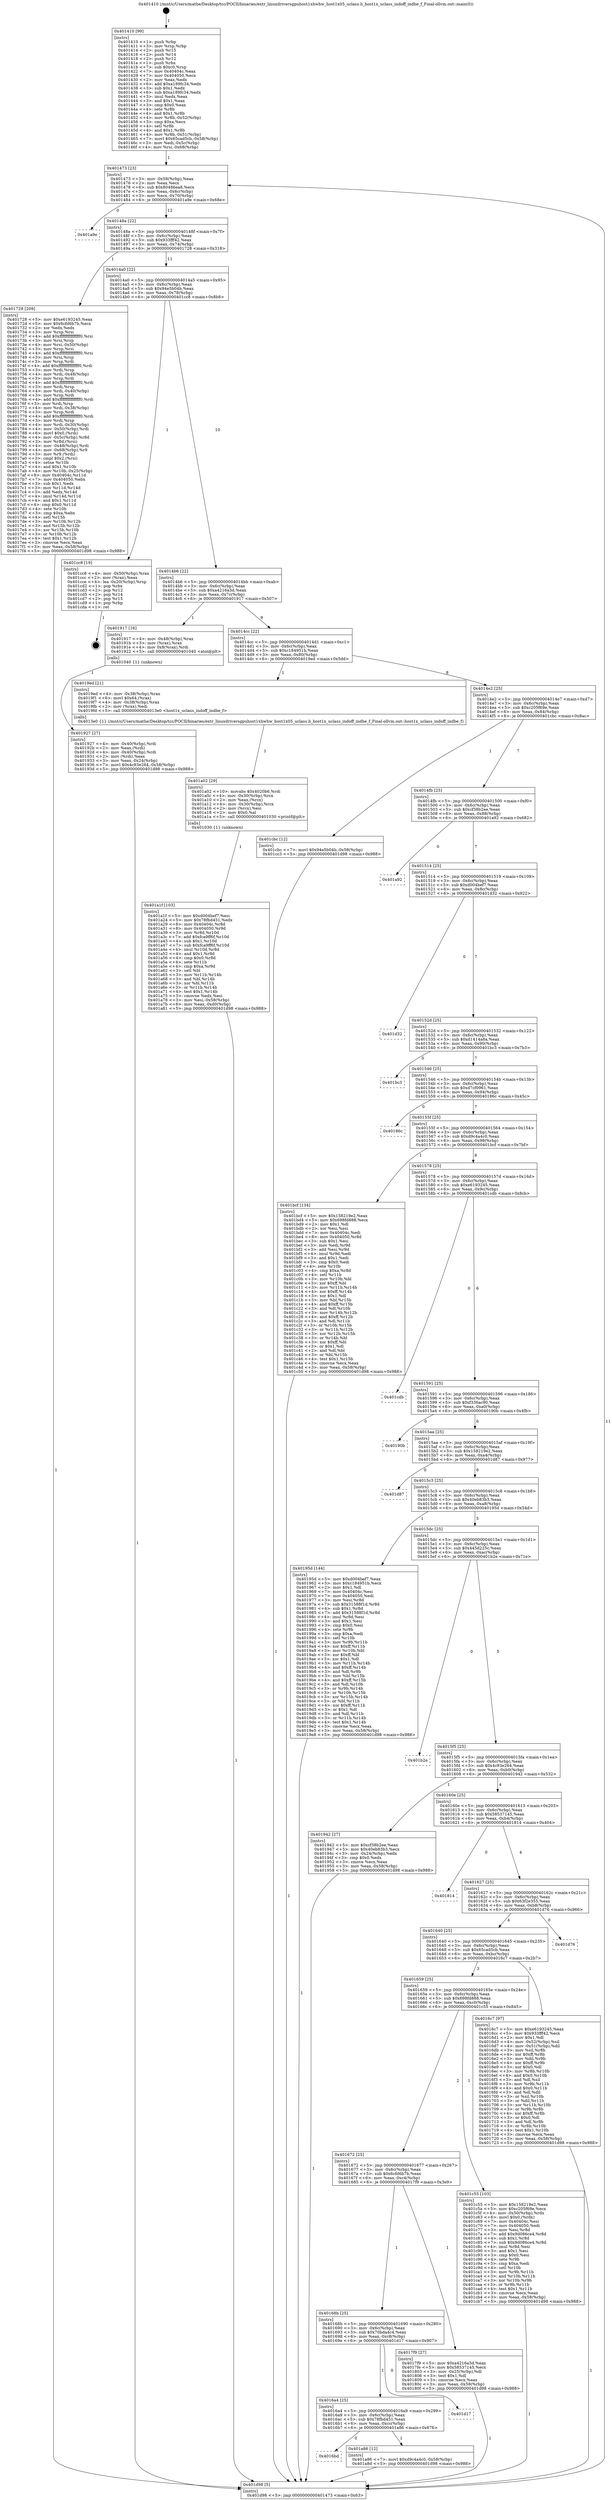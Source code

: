 digraph "0x401410" {
  label = "0x401410 (/mnt/c/Users/mathe/Desktop/tcc/POCII/binaries/extr_linuxdriversgpuhost1xhwhw_host1x05_uclass.h_host1x_uclass_indoff_indbe_f_Final-ollvm.out::main(0))"
  labelloc = "t"
  node[shape=record]

  Entry [label="",width=0.3,height=0.3,shape=circle,fillcolor=black,style=filled]
  "0x401473" [label="{
     0x401473 [23]\l
     | [instrs]\l
     &nbsp;&nbsp;0x401473 \<+3\>: mov -0x58(%rbp),%eax\l
     &nbsp;&nbsp;0x401476 \<+2\>: mov %eax,%ecx\l
     &nbsp;&nbsp;0x401478 \<+6\>: sub $0x80486ea8,%ecx\l
     &nbsp;&nbsp;0x40147e \<+3\>: mov %eax,-0x6c(%rbp)\l
     &nbsp;&nbsp;0x401481 \<+3\>: mov %ecx,-0x70(%rbp)\l
     &nbsp;&nbsp;0x401484 \<+6\>: je 0000000000401a9e \<main+0x68e\>\l
  }"]
  "0x401a9e" [label="{
     0x401a9e\l
  }", style=dashed]
  "0x40148a" [label="{
     0x40148a [22]\l
     | [instrs]\l
     &nbsp;&nbsp;0x40148a \<+5\>: jmp 000000000040148f \<main+0x7f\>\l
     &nbsp;&nbsp;0x40148f \<+3\>: mov -0x6c(%rbp),%eax\l
     &nbsp;&nbsp;0x401492 \<+5\>: sub $0x933fff42,%eax\l
     &nbsp;&nbsp;0x401497 \<+3\>: mov %eax,-0x74(%rbp)\l
     &nbsp;&nbsp;0x40149a \<+6\>: je 0000000000401728 \<main+0x318\>\l
  }"]
  Exit [label="",width=0.3,height=0.3,shape=circle,fillcolor=black,style=filled,peripheries=2]
  "0x401728" [label="{
     0x401728 [209]\l
     | [instrs]\l
     &nbsp;&nbsp;0x401728 \<+5\>: mov $0xe6193245,%eax\l
     &nbsp;&nbsp;0x40172d \<+5\>: mov $0x6cfd6b7b,%ecx\l
     &nbsp;&nbsp;0x401732 \<+2\>: xor %edx,%edx\l
     &nbsp;&nbsp;0x401734 \<+3\>: mov %rsp,%rsi\l
     &nbsp;&nbsp;0x401737 \<+4\>: add $0xfffffffffffffff0,%rsi\l
     &nbsp;&nbsp;0x40173b \<+3\>: mov %rsi,%rsp\l
     &nbsp;&nbsp;0x40173e \<+4\>: mov %rsi,-0x50(%rbp)\l
     &nbsp;&nbsp;0x401742 \<+3\>: mov %rsp,%rsi\l
     &nbsp;&nbsp;0x401745 \<+4\>: add $0xfffffffffffffff0,%rsi\l
     &nbsp;&nbsp;0x401749 \<+3\>: mov %rsi,%rsp\l
     &nbsp;&nbsp;0x40174c \<+3\>: mov %rsp,%rdi\l
     &nbsp;&nbsp;0x40174f \<+4\>: add $0xfffffffffffffff0,%rdi\l
     &nbsp;&nbsp;0x401753 \<+3\>: mov %rdi,%rsp\l
     &nbsp;&nbsp;0x401756 \<+4\>: mov %rdi,-0x48(%rbp)\l
     &nbsp;&nbsp;0x40175a \<+3\>: mov %rsp,%rdi\l
     &nbsp;&nbsp;0x40175d \<+4\>: add $0xfffffffffffffff0,%rdi\l
     &nbsp;&nbsp;0x401761 \<+3\>: mov %rdi,%rsp\l
     &nbsp;&nbsp;0x401764 \<+4\>: mov %rdi,-0x40(%rbp)\l
     &nbsp;&nbsp;0x401768 \<+3\>: mov %rsp,%rdi\l
     &nbsp;&nbsp;0x40176b \<+4\>: add $0xfffffffffffffff0,%rdi\l
     &nbsp;&nbsp;0x40176f \<+3\>: mov %rdi,%rsp\l
     &nbsp;&nbsp;0x401772 \<+4\>: mov %rdi,-0x38(%rbp)\l
     &nbsp;&nbsp;0x401776 \<+3\>: mov %rsp,%rdi\l
     &nbsp;&nbsp;0x401779 \<+4\>: add $0xfffffffffffffff0,%rdi\l
     &nbsp;&nbsp;0x40177d \<+3\>: mov %rdi,%rsp\l
     &nbsp;&nbsp;0x401780 \<+4\>: mov %rdi,-0x30(%rbp)\l
     &nbsp;&nbsp;0x401784 \<+4\>: mov -0x50(%rbp),%rdi\l
     &nbsp;&nbsp;0x401788 \<+6\>: movl $0x0,(%rdi)\l
     &nbsp;&nbsp;0x40178e \<+4\>: mov -0x5c(%rbp),%r8d\l
     &nbsp;&nbsp;0x401792 \<+3\>: mov %r8d,(%rsi)\l
     &nbsp;&nbsp;0x401795 \<+4\>: mov -0x48(%rbp),%rdi\l
     &nbsp;&nbsp;0x401799 \<+4\>: mov -0x68(%rbp),%r9\l
     &nbsp;&nbsp;0x40179d \<+3\>: mov %r9,(%rdi)\l
     &nbsp;&nbsp;0x4017a0 \<+3\>: cmpl $0x2,(%rsi)\l
     &nbsp;&nbsp;0x4017a3 \<+4\>: setne %r10b\l
     &nbsp;&nbsp;0x4017a7 \<+4\>: and $0x1,%r10b\l
     &nbsp;&nbsp;0x4017ab \<+4\>: mov %r10b,-0x25(%rbp)\l
     &nbsp;&nbsp;0x4017af \<+8\>: mov 0x40404c,%r11d\l
     &nbsp;&nbsp;0x4017b7 \<+7\>: mov 0x404050,%ebx\l
     &nbsp;&nbsp;0x4017be \<+3\>: sub $0x1,%edx\l
     &nbsp;&nbsp;0x4017c1 \<+3\>: mov %r11d,%r14d\l
     &nbsp;&nbsp;0x4017c4 \<+3\>: add %edx,%r14d\l
     &nbsp;&nbsp;0x4017c7 \<+4\>: imul %r14d,%r11d\l
     &nbsp;&nbsp;0x4017cb \<+4\>: and $0x1,%r11d\l
     &nbsp;&nbsp;0x4017cf \<+4\>: cmp $0x0,%r11d\l
     &nbsp;&nbsp;0x4017d3 \<+4\>: sete %r10b\l
     &nbsp;&nbsp;0x4017d7 \<+3\>: cmp $0xa,%ebx\l
     &nbsp;&nbsp;0x4017da \<+4\>: setl %r15b\l
     &nbsp;&nbsp;0x4017de \<+3\>: mov %r10b,%r12b\l
     &nbsp;&nbsp;0x4017e1 \<+3\>: and %r15b,%r12b\l
     &nbsp;&nbsp;0x4017e4 \<+3\>: xor %r15b,%r10b\l
     &nbsp;&nbsp;0x4017e7 \<+3\>: or %r10b,%r12b\l
     &nbsp;&nbsp;0x4017ea \<+4\>: test $0x1,%r12b\l
     &nbsp;&nbsp;0x4017ee \<+3\>: cmovne %ecx,%eax\l
     &nbsp;&nbsp;0x4017f1 \<+3\>: mov %eax,-0x58(%rbp)\l
     &nbsp;&nbsp;0x4017f4 \<+5\>: jmp 0000000000401d98 \<main+0x988\>\l
  }"]
  "0x4014a0" [label="{
     0x4014a0 [22]\l
     | [instrs]\l
     &nbsp;&nbsp;0x4014a0 \<+5\>: jmp 00000000004014a5 \<main+0x95\>\l
     &nbsp;&nbsp;0x4014a5 \<+3\>: mov -0x6c(%rbp),%eax\l
     &nbsp;&nbsp;0x4014a8 \<+5\>: sub $0x94e5b04b,%eax\l
     &nbsp;&nbsp;0x4014ad \<+3\>: mov %eax,-0x78(%rbp)\l
     &nbsp;&nbsp;0x4014b0 \<+6\>: je 0000000000401cc8 \<main+0x8b8\>\l
  }"]
  "0x4016bd" [label="{
     0x4016bd\l
  }", style=dashed]
  "0x401cc8" [label="{
     0x401cc8 [19]\l
     | [instrs]\l
     &nbsp;&nbsp;0x401cc8 \<+4\>: mov -0x50(%rbp),%rax\l
     &nbsp;&nbsp;0x401ccc \<+2\>: mov (%rax),%eax\l
     &nbsp;&nbsp;0x401cce \<+4\>: lea -0x20(%rbp),%rsp\l
     &nbsp;&nbsp;0x401cd2 \<+1\>: pop %rbx\l
     &nbsp;&nbsp;0x401cd3 \<+2\>: pop %r12\l
     &nbsp;&nbsp;0x401cd5 \<+2\>: pop %r14\l
     &nbsp;&nbsp;0x401cd7 \<+2\>: pop %r15\l
     &nbsp;&nbsp;0x401cd9 \<+1\>: pop %rbp\l
     &nbsp;&nbsp;0x401cda \<+1\>: ret\l
  }"]
  "0x4014b6" [label="{
     0x4014b6 [22]\l
     | [instrs]\l
     &nbsp;&nbsp;0x4014b6 \<+5\>: jmp 00000000004014bb \<main+0xab\>\l
     &nbsp;&nbsp;0x4014bb \<+3\>: mov -0x6c(%rbp),%eax\l
     &nbsp;&nbsp;0x4014be \<+5\>: sub $0xa4216a3d,%eax\l
     &nbsp;&nbsp;0x4014c3 \<+3\>: mov %eax,-0x7c(%rbp)\l
     &nbsp;&nbsp;0x4014c6 \<+6\>: je 0000000000401917 \<main+0x507\>\l
  }"]
  "0x401a86" [label="{
     0x401a86 [12]\l
     | [instrs]\l
     &nbsp;&nbsp;0x401a86 \<+7\>: movl $0xd9c4a4c0,-0x58(%rbp)\l
     &nbsp;&nbsp;0x401a8d \<+5\>: jmp 0000000000401d98 \<main+0x988\>\l
  }"]
  "0x401917" [label="{
     0x401917 [16]\l
     | [instrs]\l
     &nbsp;&nbsp;0x401917 \<+4\>: mov -0x48(%rbp),%rax\l
     &nbsp;&nbsp;0x40191b \<+3\>: mov (%rax),%rax\l
     &nbsp;&nbsp;0x40191e \<+4\>: mov 0x8(%rax),%rdi\l
     &nbsp;&nbsp;0x401922 \<+5\>: call 0000000000401040 \<atoi@plt\>\l
     | [calls]\l
     &nbsp;&nbsp;0x401040 \{1\} (unknown)\l
  }"]
  "0x4014cc" [label="{
     0x4014cc [22]\l
     | [instrs]\l
     &nbsp;&nbsp;0x4014cc \<+5\>: jmp 00000000004014d1 \<main+0xc1\>\l
     &nbsp;&nbsp;0x4014d1 \<+3\>: mov -0x6c(%rbp),%eax\l
     &nbsp;&nbsp;0x4014d4 \<+5\>: sub $0xc184951b,%eax\l
     &nbsp;&nbsp;0x4014d9 \<+3\>: mov %eax,-0x80(%rbp)\l
     &nbsp;&nbsp;0x4014dc \<+6\>: je 00000000004019ed \<main+0x5dd\>\l
  }"]
  "0x4016a4" [label="{
     0x4016a4 [25]\l
     | [instrs]\l
     &nbsp;&nbsp;0x4016a4 \<+5\>: jmp 00000000004016a9 \<main+0x299\>\l
     &nbsp;&nbsp;0x4016a9 \<+3\>: mov -0x6c(%rbp),%eax\l
     &nbsp;&nbsp;0x4016ac \<+5\>: sub $0x78fbd451,%eax\l
     &nbsp;&nbsp;0x4016b1 \<+6\>: mov %eax,-0xcc(%rbp)\l
     &nbsp;&nbsp;0x4016b7 \<+6\>: je 0000000000401a86 \<main+0x676\>\l
  }"]
  "0x4019ed" [label="{
     0x4019ed [21]\l
     | [instrs]\l
     &nbsp;&nbsp;0x4019ed \<+4\>: mov -0x38(%rbp),%rax\l
     &nbsp;&nbsp;0x4019f1 \<+6\>: movl $0x64,(%rax)\l
     &nbsp;&nbsp;0x4019f7 \<+4\>: mov -0x38(%rbp),%rax\l
     &nbsp;&nbsp;0x4019fb \<+2\>: mov (%rax),%edi\l
     &nbsp;&nbsp;0x4019fd \<+5\>: call 00000000004013e0 \<host1x_uclass_indoff_indbe_f\>\l
     | [calls]\l
     &nbsp;&nbsp;0x4013e0 \{1\} (/mnt/c/Users/mathe/Desktop/tcc/POCII/binaries/extr_linuxdriversgpuhost1xhwhw_host1x05_uclass.h_host1x_uclass_indoff_indbe_f_Final-ollvm.out::host1x_uclass_indoff_indbe_f)\l
  }"]
  "0x4014e2" [label="{
     0x4014e2 [25]\l
     | [instrs]\l
     &nbsp;&nbsp;0x4014e2 \<+5\>: jmp 00000000004014e7 \<main+0xd7\>\l
     &nbsp;&nbsp;0x4014e7 \<+3\>: mov -0x6c(%rbp),%eax\l
     &nbsp;&nbsp;0x4014ea \<+5\>: sub $0xc205f69e,%eax\l
     &nbsp;&nbsp;0x4014ef \<+6\>: mov %eax,-0x84(%rbp)\l
     &nbsp;&nbsp;0x4014f5 \<+6\>: je 0000000000401cbc \<main+0x8ac\>\l
  }"]
  "0x401d17" [label="{
     0x401d17\l
  }", style=dashed]
  "0x401cbc" [label="{
     0x401cbc [12]\l
     | [instrs]\l
     &nbsp;&nbsp;0x401cbc \<+7\>: movl $0x94e5b04b,-0x58(%rbp)\l
     &nbsp;&nbsp;0x401cc3 \<+5\>: jmp 0000000000401d98 \<main+0x988\>\l
  }"]
  "0x4014fb" [label="{
     0x4014fb [25]\l
     | [instrs]\l
     &nbsp;&nbsp;0x4014fb \<+5\>: jmp 0000000000401500 \<main+0xf0\>\l
     &nbsp;&nbsp;0x401500 \<+3\>: mov -0x6c(%rbp),%eax\l
     &nbsp;&nbsp;0x401503 \<+5\>: sub $0xcf38b2ee,%eax\l
     &nbsp;&nbsp;0x401508 \<+6\>: mov %eax,-0x88(%rbp)\l
     &nbsp;&nbsp;0x40150e \<+6\>: je 0000000000401a92 \<main+0x682\>\l
  }"]
  "0x401a1f" [label="{
     0x401a1f [103]\l
     | [instrs]\l
     &nbsp;&nbsp;0x401a1f \<+5\>: mov $0xd004bef7,%esi\l
     &nbsp;&nbsp;0x401a24 \<+5\>: mov $0x78fbd451,%edx\l
     &nbsp;&nbsp;0x401a29 \<+8\>: mov 0x40404c,%r8d\l
     &nbsp;&nbsp;0x401a31 \<+8\>: mov 0x404050,%r9d\l
     &nbsp;&nbsp;0x401a39 \<+3\>: mov %r8d,%r10d\l
     &nbsp;&nbsp;0x401a3c \<+7\>: add $0xfca9ff6f,%r10d\l
     &nbsp;&nbsp;0x401a43 \<+4\>: sub $0x1,%r10d\l
     &nbsp;&nbsp;0x401a47 \<+7\>: sub $0xfca9ff6f,%r10d\l
     &nbsp;&nbsp;0x401a4e \<+4\>: imul %r10d,%r8d\l
     &nbsp;&nbsp;0x401a52 \<+4\>: and $0x1,%r8d\l
     &nbsp;&nbsp;0x401a56 \<+4\>: cmp $0x0,%r8d\l
     &nbsp;&nbsp;0x401a5a \<+4\>: sete %r11b\l
     &nbsp;&nbsp;0x401a5e \<+4\>: cmp $0xa,%r9d\l
     &nbsp;&nbsp;0x401a62 \<+3\>: setl %bl\l
     &nbsp;&nbsp;0x401a65 \<+3\>: mov %r11b,%r14b\l
     &nbsp;&nbsp;0x401a68 \<+3\>: and %bl,%r14b\l
     &nbsp;&nbsp;0x401a6b \<+3\>: xor %bl,%r11b\l
     &nbsp;&nbsp;0x401a6e \<+3\>: or %r11b,%r14b\l
     &nbsp;&nbsp;0x401a71 \<+4\>: test $0x1,%r14b\l
     &nbsp;&nbsp;0x401a75 \<+3\>: cmovne %edx,%esi\l
     &nbsp;&nbsp;0x401a78 \<+3\>: mov %esi,-0x58(%rbp)\l
     &nbsp;&nbsp;0x401a7b \<+6\>: mov %eax,-0xd0(%rbp)\l
     &nbsp;&nbsp;0x401a81 \<+5\>: jmp 0000000000401d98 \<main+0x988\>\l
  }"]
  "0x401a92" [label="{
     0x401a92\l
  }", style=dashed]
  "0x401514" [label="{
     0x401514 [25]\l
     | [instrs]\l
     &nbsp;&nbsp;0x401514 \<+5\>: jmp 0000000000401519 \<main+0x109\>\l
     &nbsp;&nbsp;0x401519 \<+3\>: mov -0x6c(%rbp),%eax\l
     &nbsp;&nbsp;0x40151c \<+5\>: sub $0xd004bef7,%eax\l
     &nbsp;&nbsp;0x401521 \<+6\>: mov %eax,-0x8c(%rbp)\l
     &nbsp;&nbsp;0x401527 \<+6\>: je 0000000000401d32 \<main+0x922\>\l
  }"]
  "0x401a02" [label="{
     0x401a02 [29]\l
     | [instrs]\l
     &nbsp;&nbsp;0x401a02 \<+10\>: movabs $0x4020b6,%rdi\l
     &nbsp;&nbsp;0x401a0c \<+4\>: mov -0x30(%rbp),%rcx\l
     &nbsp;&nbsp;0x401a10 \<+2\>: mov %eax,(%rcx)\l
     &nbsp;&nbsp;0x401a12 \<+4\>: mov -0x30(%rbp),%rcx\l
     &nbsp;&nbsp;0x401a16 \<+2\>: mov (%rcx),%esi\l
     &nbsp;&nbsp;0x401a18 \<+2\>: mov $0x0,%al\l
     &nbsp;&nbsp;0x401a1a \<+5\>: call 0000000000401030 \<printf@plt\>\l
     | [calls]\l
     &nbsp;&nbsp;0x401030 \{1\} (unknown)\l
  }"]
  "0x401d32" [label="{
     0x401d32\l
  }", style=dashed]
  "0x40152d" [label="{
     0x40152d [25]\l
     | [instrs]\l
     &nbsp;&nbsp;0x40152d \<+5\>: jmp 0000000000401532 \<main+0x122\>\l
     &nbsp;&nbsp;0x401532 \<+3\>: mov -0x6c(%rbp),%eax\l
     &nbsp;&nbsp;0x401535 \<+5\>: sub $0xd1414a8a,%eax\l
     &nbsp;&nbsp;0x40153a \<+6\>: mov %eax,-0x90(%rbp)\l
     &nbsp;&nbsp;0x401540 \<+6\>: je 0000000000401bc3 \<main+0x7b3\>\l
  }"]
  "0x401927" [label="{
     0x401927 [27]\l
     | [instrs]\l
     &nbsp;&nbsp;0x401927 \<+4\>: mov -0x40(%rbp),%rdi\l
     &nbsp;&nbsp;0x40192b \<+2\>: mov %eax,(%rdi)\l
     &nbsp;&nbsp;0x40192d \<+4\>: mov -0x40(%rbp),%rdi\l
     &nbsp;&nbsp;0x401931 \<+2\>: mov (%rdi),%eax\l
     &nbsp;&nbsp;0x401933 \<+3\>: mov %eax,-0x24(%rbp)\l
     &nbsp;&nbsp;0x401936 \<+7\>: movl $0x4c93e264,-0x58(%rbp)\l
     &nbsp;&nbsp;0x40193d \<+5\>: jmp 0000000000401d98 \<main+0x988\>\l
  }"]
  "0x401bc3" [label="{
     0x401bc3\l
  }", style=dashed]
  "0x401546" [label="{
     0x401546 [25]\l
     | [instrs]\l
     &nbsp;&nbsp;0x401546 \<+5\>: jmp 000000000040154b \<main+0x13b\>\l
     &nbsp;&nbsp;0x40154b \<+3\>: mov -0x6c(%rbp),%eax\l
     &nbsp;&nbsp;0x40154e \<+5\>: sub $0xd7cf0961,%eax\l
     &nbsp;&nbsp;0x401553 \<+6\>: mov %eax,-0x94(%rbp)\l
     &nbsp;&nbsp;0x401559 \<+6\>: je 000000000040186c \<main+0x45c\>\l
  }"]
  "0x40168b" [label="{
     0x40168b [25]\l
     | [instrs]\l
     &nbsp;&nbsp;0x40168b \<+5\>: jmp 0000000000401690 \<main+0x280\>\l
     &nbsp;&nbsp;0x401690 \<+3\>: mov -0x6c(%rbp),%eax\l
     &nbsp;&nbsp;0x401693 \<+5\>: sub $0x70bda4c4,%eax\l
     &nbsp;&nbsp;0x401698 \<+6\>: mov %eax,-0xc8(%rbp)\l
     &nbsp;&nbsp;0x40169e \<+6\>: je 0000000000401d17 \<main+0x907\>\l
  }"]
  "0x40186c" [label="{
     0x40186c\l
  }", style=dashed]
  "0x40155f" [label="{
     0x40155f [25]\l
     | [instrs]\l
     &nbsp;&nbsp;0x40155f \<+5\>: jmp 0000000000401564 \<main+0x154\>\l
     &nbsp;&nbsp;0x401564 \<+3\>: mov -0x6c(%rbp),%eax\l
     &nbsp;&nbsp;0x401567 \<+5\>: sub $0xd9c4a4c0,%eax\l
     &nbsp;&nbsp;0x40156c \<+6\>: mov %eax,-0x98(%rbp)\l
     &nbsp;&nbsp;0x401572 \<+6\>: je 0000000000401bcf \<main+0x7bf\>\l
  }"]
  "0x4017f9" [label="{
     0x4017f9 [27]\l
     | [instrs]\l
     &nbsp;&nbsp;0x4017f9 \<+5\>: mov $0xa4216a3d,%eax\l
     &nbsp;&nbsp;0x4017fe \<+5\>: mov $0x58537145,%ecx\l
     &nbsp;&nbsp;0x401803 \<+3\>: mov -0x25(%rbp),%dl\l
     &nbsp;&nbsp;0x401806 \<+3\>: test $0x1,%dl\l
     &nbsp;&nbsp;0x401809 \<+3\>: cmovne %ecx,%eax\l
     &nbsp;&nbsp;0x40180c \<+3\>: mov %eax,-0x58(%rbp)\l
     &nbsp;&nbsp;0x40180f \<+5\>: jmp 0000000000401d98 \<main+0x988\>\l
  }"]
  "0x401bcf" [label="{
     0x401bcf [134]\l
     | [instrs]\l
     &nbsp;&nbsp;0x401bcf \<+5\>: mov $0x158219e2,%eax\l
     &nbsp;&nbsp;0x401bd4 \<+5\>: mov $0x698fd888,%ecx\l
     &nbsp;&nbsp;0x401bd9 \<+2\>: mov $0x1,%dl\l
     &nbsp;&nbsp;0x401bdb \<+2\>: xor %esi,%esi\l
     &nbsp;&nbsp;0x401bdd \<+7\>: mov 0x40404c,%edi\l
     &nbsp;&nbsp;0x401be4 \<+8\>: mov 0x404050,%r8d\l
     &nbsp;&nbsp;0x401bec \<+3\>: sub $0x1,%esi\l
     &nbsp;&nbsp;0x401bef \<+3\>: mov %edi,%r9d\l
     &nbsp;&nbsp;0x401bf2 \<+3\>: add %esi,%r9d\l
     &nbsp;&nbsp;0x401bf5 \<+4\>: imul %r9d,%edi\l
     &nbsp;&nbsp;0x401bf9 \<+3\>: and $0x1,%edi\l
     &nbsp;&nbsp;0x401bfc \<+3\>: cmp $0x0,%edi\l
     &nbsp;&nbsp;0x401bff \<+4\>: sete %r10b\l
     &nbsp;&nbsp;0x401c03 \<+4\>: cmp $0xa,%r8d\l
     &nbsp;&nbsp;0x401c07 \<+4\>: setl %r11b\l
     &nbsp;&nbsp;0x401c0b \<+3\>: mov %r10b,%bl\l
     &nbsp;&nbsp;0x401c0e \<+3\>: xor $0xff,%bl\l
     &nbsp;&nbsp;0x401c11 \<+3\>: mov %r11b,%r14b\l
     &nbsp;&nbsp;0x401c14 \<+4\>: xor $0xff,%r14b\l
     &nbsp;&nbsp;0x401c18 \<+3\>: xor $0x1,%dl\l
     &nbsp;&nbsp;0x401c1b \<+3\>: mov %bl,%r15b\l
     &nbsp;&nbsp;0x401c1e \<+4\>: and $0xff,%r15b\l
     &nbsp;&nbsp;0x401c22 \<+3\>: and %dl,%r10b\l
     &nbsp;&nbsp;0x401c25 \<+3\>: mov %r14b,%r12b\l
     &nbsp;&nbsp;0x401c28 \<+4\>: and $0xff,%r12b\l
     &nbsp;&nbsp;0x401c2c \<+3\>: and %dl,%r11b\l
     &nbsp;&nbsp;0x401c2f \<+3\>: or %r10b,%r15b\l
     &nbsp;&nbsp;0x401c32 \<+3\>: or %r11b,%r12b\l
     &nbsp;&nbsp;0x401c35 \<+3\>: xor %r12b,%r15b\l
     &nbsp;&nbsp;0x401c38 \<+3\>: or %r14b,%bl\l
     &nbsp;&nbsp;0x401c3b \<+3\>: xor $0xff,%bl\l
     &nbsp;&nbsp;0x401c3e \<+3\>: or $0x1,%dl\l
     &nbsp;&nbsp;0x401c41 \<+2\>: and %dl,%bl\l
     &nbsp;&nbsp;0x401c43 \<+3\>: or %bl,%r15b\l
     &nbsp;&nbsp;0x401c46 \<+4\>: test $0x1,%r15b\l
     &nbsp;&nbsp;0x401c4a \<+3\>: cmovne %ecx,%eax\l
     &nbsp;&nbsp;0x401c4d \<+3\>: mov %eax,-0x58(%rbp)\l
     &nbsp;&nbsp;0x401c50 \<+5\>: jmp 0000000000401d98 \<main+0x988\>\l
  }"]
  "0x401578" [label="{
     0x401578 [25]\l
     | [instrs]\l
     &nbsp;&nbsp;0x401578 \<+5\>: jmp 000000000040157d \<main+0x16d\>\l
     &nbsp;&nbsp;0x40157d \<+3\>: mov -0x6c(%rbp),%eax\l
     &nbsp;&nbsp;0x401580 \<+5\>: sub $0xe6193245,%eax\l
     &nbsp;&nbsp;0x401585 \<+6\>: mov %eax,-0x9c(%rbp)\l
     &nbsp;&nbsp;0x40158b \<+6\>: je 0000000000401cdb \<main+0x8cb\>\l
  }"]
  "0x401672" [label="{
     0x401672 [25]\l
     | [instrs]\l
     &nbsp;&nbsp;0x401672 \<+5\>: jmp 0000000000401677 \<main+0x267\>\l
     &nbsp;&nbsp;0x401677 \<+3\>: mov -0x6c(%rbp),%eax\l
     &nbsp;&nbsp;0x40167a \<+5\>: sub $0x6cfd6b7b,%eax\l
     &nbsp;&nbsp;0x40167f \<+6\>: mov %eax,-0xc4(%rbp)\l
     &nbsp;&nbsp;0x401685 \<+6\>: je 00000000004017f9 \<main+0x3e9\>\l
  }"]
  "0x401cdb" [label="{
     0x401cdb\l
  }", style=dashed]
  "0x401591" [label="{
     0x401591 [25]\l
     | [instrs]\l
     &nbsp;&nbsp;0x401591 \<+5\>: jmp 0000000000401596 \<main+0x186\>\l
     &nbsp;&nbsp;0x401596 \<+3\>: mov -0x6c(%rbp),%eax\l
     &nbsp;&nbsp;0x401599 \<+5\>: sub $0xf336ac90,%eax\l
     &nbsp;&nbsp;0x40159e \<+6\>: mov %eax,-0xa0(%rbp)\l
     &nbsp;&nbsp;0x4015a4 \<+6\>: je 000000000040190b \<main+0x4fb\>\l
  }"]
  "0x401c55" [label="{
     0x401c55 [103]\l
     | [instrs]\l
     &nbsp;&nbsp;0x401c55 \<+5\>: mov $0x158219e2,%eax\l
     &nbsp;&nbsp;0x401c5a \<+5\>: mov $0xc205f69e,%ecx\l
     &nbsp;&nbsp;0x401c5f \<+4\>: mov -0x50(%rbp),%rdx\l
     &nbsp;&nbsp;0x401c63 \<+6\>: movl $0x0,(%rdx)\l
     &nbsp;&nbsp;0x401c69 \<+7\>: mov 0x40404c,%esi\l
     &nbsp;&nbsp;0x401c70 \<+7\>: mov 0x404050,%edi\l
     &nbsp;&nbsp;0x401c77 \<+3\>: mov %esi,%r8d\l
     &nbsp;&nbsp;0x401c7a \<+7\>: add $0x9d086ce4,%r8d\l
     &nbsp;&nbsp;0x401c81 \<+4\>: sub $0x1,%r8d\l
     &nbsp;&nbsp;0x401c85 \<+7\>: sub $0x9d086ce4,%r8d\l
     &nbsp;&nbsp;0x401c8c \<+4\>: imul %r8d,%esi\l
     &nbsp;&nbsp;0x401c90 \<+3\>: and $0x1,%esi\l
     &nbsp;&nbsp;0x401c93 \<+3\>: cmp $0x0,%esi\l
     &nbsp;&nbsp;0x401c96 \<+4\>: sete %r9b\l
     &nbsp;&nbsp;0x401c9a \<+3\>: cmp $0xa,%edi\l
     &nbsp;&nbsp;0x401c9d \<+4\>: setl %r10b\l
     &nbsp;&nbsp;0x401ca1 \<+3\>: mov %r9b,%r11b\l
     &nbsp;&nbsp;0x401ca4 \<+3\>: and %r10b,%r11b\l
     &nbsp;&nbsp;0x401ca7 \<+3\>: xor %r10b,%r9b\l
     &nbsp;&nbsp;0x401caa \<+3\>: or %r9b,%r11b\l
     &nbsp;&nbsp;0x401cad \<+4\>: test $0x1,%r11b\l
     &nbsp;&nbsp;0x401cb1 \<+3\>: cmovne %ecx,%eax\l
     &nbsp;&nbsp;0x401cb4 \<+3\>: mov %eax,-0x58(%rbp)\l
     &nbsp;&nbsp;0x401cb7 \<+5\>: jmp 0000000000401d98 \<main+0x988\>\l
  }"]
  "0x40190b" [label="{
     0x40190b\l
  }", style=dashed]
  "0x4015aa" [label="{
     0x4015aa [25]\l
     | [instrs]\l
     &nbsp;&nbsp;0x4015aa \<+5\>: jmp 00000000004015af \<main+0x19f\>\l
     &nbsp;&nbsp;0x4015af \<+3\>: mov -0x6c(%rbp),%eax\l
     &nbsp;&nbsp;0x4015b2 \<+5\>: sub $0x158219e2,%eax\l
     &nbsp;&nbsp;0x4015b7 \<+6\>: mov %eax,-0xa4(%rbp)\l
     &nbsp;&nbsp;0x4015bd \<+6\>: je 0000000000401d87 \<main+0x977\>\l
  }"]
  "0x401410" [label="{
     0x401410 [99]\l
     | [instrs]\l
     &nbsp;&nbsp;0x401410 \<+1\>: push %rbp\l
     &nbsp;&nbsp;0x401411 \<+3\>: mov %rsp,%rbp\l
     &nbsp;&nbsp;0x401414 \<+2\>: push %r15\l
     &nbsp;&nbsp;0x401416 \<+2\>: push %r14\l
     &nbsp;&nbsp;0x401418 \<+2\>: push %r12\l
     &nbsp;&nbsp;0x40141a \<+1\>: push %rbx\l
     &nbsp;&nbsp;0x40141b \<+7\>: sub $0xc0,%rsp\l
     &nbsp;&nbsp;0x401422 \<+7\>: mov 0x40404c,%eax\l
     &nbsp;&nbsp;0x401429 \<+7\>: mov 0x404050,%ecx\l
     &nbsp;&nbsp;0x401430 \<+2\>: mov %eax,%edx\l
     &nbsp;&nbsp;0x401432 \<+6\>: add $0xa189fc34,%edx\l
     &nbsp;&nbsp;0x401438 \<+3\>: sub $0x1,%edx\l
     &nbsp;&nbsp;0x40143b \<+6\>: sub $0xa189fc34,%edx\l
     &nbsp;&nbsp;0x401441 \<+3\>: imul %edx,%eax\l
     &nbsp;&nbsp;0x401444 \<+3\>: and $0x1,%eax\l
     &nbsp;&nbsp;0x401447 \<+3\>: cmp $0x0,%eax\l
     &nbsp;&nbsp;0x40144a \<+4\>: sete %r8b\l
     &nbsp;&nbsp;0x40144e \<+4\>: and $0x1,%r8b\l
     &nbsp;&nbsp;0x401452 \<+4\>: mov %r8b,-0x52(%rbp)\l
     &nbsp;&nbsp;0x401456 \<+3\>: cmp $0xa,%ecx\l
     &nbsp;&nbsp;0x401459 \<+4\>: setl %r8b\l
     &nbsp;&nbsp;0x40145d \<+4\>: and $0x1,%r8b\l
     &nbsp;&nbsp;0x401461 \<+4\>: mov %r8b,-0x51(%rbp)\l
     &nbsp;&nbsp;0x401465 \<+7\>: movl $0x65cad5cb,-0x58(%rbp)\l
     &nbsp;&nbsp;0x40146c \<+3\>: mov %edi,-0x5c(%rbp)\l
     &nbsp;&nbsp;0x40146f \<+4\>: mov %rsi,-0x68(%rbp)\l
  }"]
  "0x401d87" [label="{
     0x401d87\l
  }", style=dashed]
  "0x4015c3" [label="{
     0x4015c3 [25]\l
     | [instrs]\l
     &nbsp;&nbsp;0x4015c3 \<+5\>: jmp 00000000004015c8 \<main+0x1b8\>\l
     &nbsp;&nbsp;0x4015c8 \<+3\>: mov -0x6c(%rbp),%eax\l
     &nbsp;&nbsp;0x4015cb \<+5\>: sub $0x40eb83b3,%eax\l
     &nbsp;&nbsp;0x4015d0 \<+6\>: mov %eax,-0xa8(%rbp)\l
     &nbsp;&nbsp;0x4015d6 \<+6\>: je 000000000040195d \<main+0x54d\>\l
  }"]
  "0x401d98" [label="{
     0x401d98 [5]\l
     | [instrs]\l
     &nbsp;&nbsp;0x401d98 \<+5\>: jmp 0000000000401473 \<main+0x63\>\l
  }"]
  "0x40195d" [label="{
     0x40195d [144]\l
     | [instrs]\l
     &nbsp;&nbsp;0x40195d \<+5\>: mov $0xd004bef7,%eax\l
     &nbsp;&nbsp;0x401962 \<+5\>: mov $0xc184951b,%ecx\l
     &nbsp;&nbsp;0x401967 \<+2\>: mov $0x1,%dl\l
     &nbsp;&nbsp;0x401969 \<+7\>: mov 0x40404c,%esi\l
     &nbsp;&nbsp;0x401970 \<+7\>: mov 0x404050,%edi\l
     &nbsp;&nbsp;0x401977 \<+3\>: mov %esi,%r8d\l
     &nbsp;&nbsp;0x40197a \<+7\>: sub $0x31588f1d,%r8d\l
     &nbsp;&nbsp;0x401981 \<+4\>: sub $0x1,%r8d\l
     &nbsp;&nbsp;0x401985 \<+7\>: add $0x31588f1d,%r8d\l
     &nbsp;&nbsp;0x40198c \<+4\>: imul %r8d,%esi\l
     &nbsp;&nbsp;0x401990 \<+3\>: and $0x1,%esi\l
     &nbsp;&nbsp;0x401993 \<+3\>: cmp $0x0,%esi\l
     &nbsp;&nbsp;0x401996 \<+4\>: sete %r9b\l
     &nbsp;&nbsp;0x40199a \<+3\>: cmp $0xa,%edi\l
     &nbsp;&nbsp;0x40199d \<+4\>: setl %r10b\l
     &nbsp;&nbsp;0x4019a1 \<+3\>: mov %r9b,%r11b\l
     &nbsp;&nbsp;0x4019a4 \<+4\>: xor $0xff,%r11b\l
     &nbsp;&nbsp;0x4019a8 \<+3\>: mov %r10b,%bl\l
     &nbsp;&nbsp;0x4019ab \<+3\>: xor $0xff,%bl\l
     &nbsp;&nbsp;0x4019ae \<+3\>: xor $0x1,%dl\l
     &nbsp;&nbsp;0x4019b1 \<+3\>: mov %r11b,%r14b\l
     &nbsp;&nbsp;0x4019b4 \<+4\>: and $0xff,%r14b\l
     &nbsp;&nbsp;0x4019b8 \<+3\>: and %dl,%r9b\l
     &nbsp;&nbsp;0x4019bb \<+3\>: mov %bl,%r15b\l
     &nbsp;&nbsp;0x4019be \<+4\>: and $0xff,%r15b\l
     &nbsp;&nbsp;0x4019c2 \<+3\>: and %dl,%r10b\l
     &nbsp;&nbsp;0x4019c5 \<+3\>: or %r9b,%r14b\l
     &nbsp;&nbsp;0x4019c8 \<+3\>: or %r10b,%r15b\l
     &nbsp;&nbsp;0x4019cb \<+3\>: xor %r15b,%r14b\l
     &nbsp;&nbsp;0x4019ce \<+3\>: or %bl,%r11b\l
     &nbsp;&nbsp;0x4019d1 \<+4\>: xor $0xff,%r11b\l
     &nbsp;&nbsp;0x4019d5 \<+3\>: or $0x1,%dl\l
     &nbsp;&nbsp;0x4019d8 \<+3\>: and %dl,%r11b\l
     &nbsp;&nbsp;0x4019db \<+3\>: or %r11b,%r14b\l
     &nbsp;&nbsp;0x4019de \<+4\>: test $0x1,%r14b\l
     &nbsp;&nbsp;0x4019e2 \<+3\>: cmovne %ecx,%eax\l
     &nbsp;&nbsp;0x4019e5 \<+3\>: mov %eax,-0x58(%rbp)\l
     &nbsp;&nbsp;0x4019e8 \<+5\>: jmp 0000000000401d98 \<main+0x988\>\l
  }"]
  "0x4015dc" [label="{
     0x4015dc [25]\l
     | [instrs]\l
     &nbsp;&nbsp;0x4015dc \<+5\>: jmp 00000000004015e1 \<main+0x1d1\>\l
     &nbsp;&nbsp;0x4015e1 \<+3\>: mov -0x6c(%rbp),%eax\l
     &nbsp;&nbsp;0x4015e4 \<+5\>: sub $0x445d225c,%eax\l
     &nbsp;&nbsp;0x4015e9 \<+6\>: mov %eax,-0xac(%rbp)\l
     &nbsp;&nbsp;0x4015ef \<+6\>: je 0000000000401b2e \<main+0x71e\>\l
  }"]
  "0x401659" [label="{
     0x401659 [25]\l
     | [instrs]\l
     &nbsp;&nbsp;0x401659 \<+5\>: jmp 000000000040165e \<main+0x24e\>\l
     &nbsp;&nbsp;0x40165e \<+3\>: mov -0x6c(%rbp),%eax\l
     &nbsp;&nbsp;0x401661 \<+5\>: sub $0x698fd888,%eax\l
     &nbsp;&nbsp;0x401666 \<+6\>: mov %eax,-0xc0(%rbp)\l
     &nbsp;&nbsp;0x40166c \<+6\>: je 0000000000401c55 \<main+0x845\>\l
  }"]
  "0x401b2e" [label="{
     0x401b2e\l
  }", style=dashed]
  "0x4015f5" [label="{
     0x4015f5 [25]\l
     | [instrs]\l
     &nbsp;&nbsp;0x4015f5 \<+5\>: jmp 00000000004015fa \<main+0x1ea\>\l
     &nbsp;&nbsp;0x4015fa \<+3\>: mov -0x6c(%rbp),%eax\l
     &nbsp;&nbsp;0x4015fd \<+5\>: sub $0x4c93e264,%eax\l
     &nbsp;&nbsp;0x401602 \<+6\>: mov %eax,-0xb0(%rbp)\l
     &nbsp;&nbsp;0x401608 \<+6\>: je 0000000000401942 \<main+0x532\>\l
  }"]
  "0x4016c7" [label="{
     0x4016c7 [97]\l
     | [instrs]\l
     &nbsp;&nbsp;0x4016c7 \<+5\>: mov $0xe6193245,%eax\l
     &nbsp;&nbsp;0x4016cc \<+5\>: mov $0x933fff42,%ecx\l
     &nbsp;&nbsp;0x4016d1 \<+2\>: mov $0x1,%dl\l
     &nbsp;&nbsp;0x4016d3 \<+4\>: mov -0x52(%rbp),%sil\l
     &nbsp;&nbsp;0x4016d7 \<+4\>: mov -0x51(%rbp),%dil\l
     &nbsp;&nbsp;0x4016db \<+3\>: mov %sil,%r8b\l
     &nbsp;&nbsp;0x4016de \<+4\>: xor $0xff,%r8b\l
     &nbsp;&nbsp;0x4016e2 \<+3\>: mov %dil,%r9b\l
     &nbsp;&nbsp;0x4016e5 \<+4\>: xor $0xff,%r9b\l
     &nbsp;&nbsp;0x4016e9 \<+3\>: xor $0x0,%dl\l
     &nbsp;&nbsp;0x4016ec \<+3\>: mov %r8b,%r10b\l
     &nbsp;&nbsp;0x4016ef \<+4\>: and $0x0,%r10b\l
     &nbsp;&nbsp;0x4016f3 \<+3\>: and %dl,%sil\l
     &nbsp;&nbsp;0x4016f6 \<+3\>: mov %r9b,%r11b\l
     &nbsp;&nbsp;0x4016f9 \<+4\>: and $0x0,%r11b\l
     &nbsp;&nbsp;0x4016fd \<+3\>: and %dl,%dil\l
     &nbsp;&nbsp;0x401700 \<+3\>: or %sil,%r10b\l
     &nbsp;&nbsp;0x401703 \<+3\>: or %dil,%r11b\l
     &nbsp;&nbsp;0x401706 \<+3\>: xor %r11b,%r10b\l
     &nbsp;&nbsp;0x401709 \<+3\>: or %r9b,%r8b\l
     &nbsp;&nbsp;0x40170c \<+4\>: xor $0xff,%r8b\l
     &nbsp;&nbsp;0x401710 \<+3\>: or $0x0,%dl\l
     &nbsp;&nbsp;0x401713 \<+3\>: and %dl,%r8b\l
     &nbsp;&nbsp;0x401716 \<+3\>: or %r8b,%r10b\l
     &nbsp;&nbsp;0x401719 \<+4\>: test $0x1,%r10b\l
     &nbsp;&nbsp;0x40171d \<+3\>: cmovne %ecx,%eax\l
     &nbsp;&nbsp;0x401720 \<+3\>: mov %eax,-0x58(%rbp)\l
     &nbsp;&nbsp;0x401723 \<+5\>: jmp 0000000000401d98 \<main+0x988\>\l
  }"]
  "0x401942" [label="{
     0x401942 [27]\l
     | [instrs]\l
     &nbsp;&nbsp;0x401942 \<+5\>: mov $0xcf38b2ee,%eax\l
     &nbsp;&nbsp;0x401947 \<+5\>: mov $0x40eb83b3,%ecx\l
     &nbsp;&nbsp;0x40194c \<+3\>: mov -0x24(%rbp),%edx\l
     &nbsp;&nbsp;0x40194f \<+3\>: cmp $0x0,%edx\l
     &nbsp;&nbsp;0x401952 \<+3\>: cmove %ecx,%eax\l
     &nbsp;&nbsp;0x401955 \<+3\>: mov %eax,-0x58(%rbp)\l
     &nbsp;&nbsp;0x401958 \<+5\>: jmp 0000000000401d98 \<main+0x988\>\l
  }"]
  "0x40160e" [label="{
     0x40160e [25]\l
     | [instrs]\l
     &nbsp;&nbsp;0x40160e \<+5\>: jmp 0000000000401613 \<main+0x203\>\l
     &nbsp;&nbsp;0x401613 \<+3\>: mov -0x6c(%rbp),%eax\l
     &nbsp;&nbsp;0x401616 \<+5\>: sub $0x58537145,%eax\l
     &nbsp;&nbsp;0x40161b \<+6\>: mov %eax,-0xb4(%rbp)\l
     &nbsp;&nbsp;0x401621 \<+6\>: je 0000000000401814 \<main+0x404\>\l
  }"]
  "0x401640" [label="{
     0x401640 [25]\l
     | [instrs]\l
     &nbsp;&nbsp;0x401640 \<+5\>: jmp 0000000000401645 \<main+0x235\>\l
     &nbsp;&nbsp;0x401645 \<+3\>: mov -0x6c(%rbp),%eax\l
     &nbsp;&nbsp;0x401648 \<+5\>: sub $0x65cad5cb,%eax\l
     &nbsp;&nbsp;0x40164d \<+6\>: mov %eax,-0xbc(%rbp)\l
     &nbsp;&nbsp;0x401653 \<+6\>: je 00000000004016c7 \<main+0x2b7\>\l
  }"]
  "0x401814" [label="{
     0x401814\l
  }", style=dashed]
  "0x401627" [label="{
     0x401627 [25]\l
     | [instrs]\l
     &nbsp;&nbsp;0x401627 \<+5\>: jmp 000000000040162c \<main+0x21c\>\l
     &nbsp;&nbsp;0x40162c \<+3\>: mov -0x6c(%rbp),%eax\l
     &nbsp;&nbsp;0x40162f \<+5\>: sub $0x63f2e355,%eax\l
     &nbsp;&nbsp;0x401634 \<+6\>: mov %eax,-0xb8(%rbp)\l
     &nbsp;&nbsp;0x40163a \<+6\>: je 0000000000401d76 \<main+0x966\>\l
  }"]
  "0x401d76" [label="{
     0x401d76\l
  }", style=dashed]
  Entry -> "0x401410" [label=" 1"]
  "0x401473" -> "0x401a9e" [label=" 0"]
  "0x401473" -> "0x40148a" [label=" 12"]
  "0x401cc8" -> Exit [label=" 1"]
  "0x40148a" -> "0x401728" [label=" 1"]
  "0x40148a" -> "0x4014a0" [label=" 11"]
  "0x401cbc" -> "0x401d98" [label=" 1"]
  "0x4014a0" -> "0x401cc8" [label=" 1"]
  "0x4014a0" -> "0x4014b6" [label=" 10"]
  "0x401c55" -> "0x401d98" [label=" 1"]
  "0x4014b6" -> "0x401917" [label=" 1"]
  "0x4014b6" -> "0x4014cc" [label=" 9"]
  "0x401bcf" -> "0x401d98" [label=" 1"]
  "0x4014cc" -> "0x4019ed" [label=" 1"]
  "0x4014cc" -> "0x4014e2" [label=" 8"]
  "0x4016a4" -> "0x4016bd" [label=" 0"]
  "0x4014e2" -> "0x401cbc" [label=" 1"]
  "0x4014e2" -> "0x4014fb" [label=" 7"]
  "0x4016a4" -> "0x401a86" [label=" 1"]
  "0x4014fb" -> "0x401a92" [label=" 0"]
  "0x4014fb" -> "0x401514" [label=" 7"]
  "0x40168b" -> "0x4016a4" [label=" 1"]
  "0x401514" -> "0x401d32" [label=" 0"]
  "0x401514" -> "0x40152d" [label=" 7"]
  "0x40168b" -> "0x401d17" [label=" 0"]
  "0x40152d" -> "0x401bc3" [label=" 0"]
  "0x40152d" -> "0x401546" [label=" 7"]
  "0x401a86" -> "0x401d98" [label=" 1"]
  "0x401546" -> "0x40186c" [label=" 0"]
  "0x401546" -> "0x40155f" [label=" 7"]
  "0x401a1f" -> "0x401d98" [label=" 1"]
  "0x40155f" -> "0x401bcf" [label=" 1"]
  "0x40155f" -> "0x401578" [label=" 6"]
  "0x401a02" -> "0x401a1f" [label=" 1"]
  "0x401578" -> "0x401cdb" [label=" 0"]
  "0x401578" -> "0x401591" [label=" 6"]
  "0x40195d" -> "0x401d98" [label=" 1"]
  "0x401591" -> "0x40190b" [label=" 0"]
  "0x401591" -> "0x4015aa" [label=" 6"]
  "0x401942" -> "0x401d98" [label=" 1"]
  "0x4015aa" -> "0x401d87" [label=" 0"]
  "0x4015aa" -> "0x4015c3" [label=" 6"]
  "0x401917" -> "0x401927" [label=" 1"]
  "0x4015c3" -> "0x40195d" [label=" 1"]
  "0x4015c3" -> "0x4015dc" [label=" 5"]
  "0x4017f9" -> "0x401d98" [label=" 1"]
  "0x4015dc" -> "0x401b2e" [label=" 0"]
  "0x4015dc" -> "0x4015f5" [label=" 5"]
  "0x401672" -> "0x40168b" [label=" 1"]
  "0x4015f5" -> "0x401942" [label=" 1"]
  "0x4015f5" -> "0x40160e" [label=" 4"]
  "0x401672" -> "0x4017f9" [label=" 1"]
  "0x40160e" -> "0x401814" [label=" 0"]
  "0x40160e" -> "0x401627" [label=" 4"]
  "0x401659" -> "0x401672" [label=" 2"]
  "0x401627" -> "0x401d76" [label=" 0"]
  "0x401627" -> "0x401640" [label=" 4"]
  "0x4019ed" -> "0x401a02" [label=" 1"]
  "0x401640" -> "0x4016c7" [label=" 1"]
  "0x401640" -> "0x401659" [label=" 3"]
  "0x4016c7" -> "0x401d98" [label=" 1"]
  "0x401410" -> "0x401473" [label=" 1"]
  "0x401d98" -> "0x401473" [label=" 11"]
  "0x401728" -> "0x401d98" [label=" 1"]
  "0x401927" -> "0x401d98" [label=" 1"]
  "0x401659" -> "0x401c55" [label=" 1"]
}
